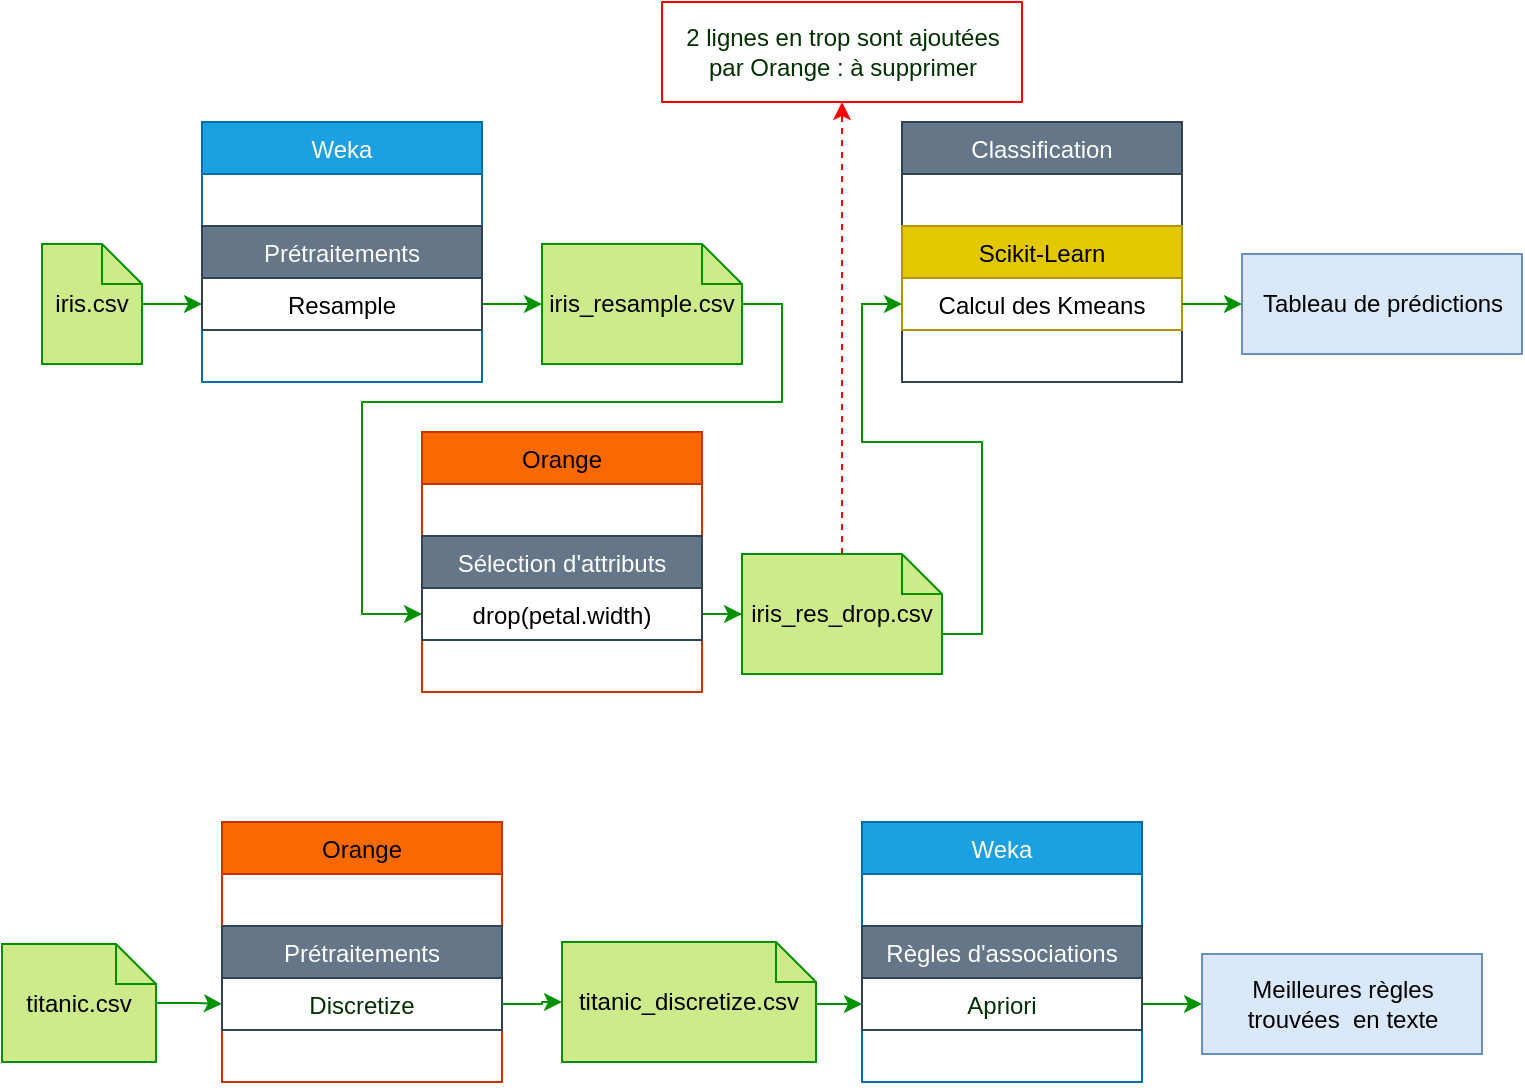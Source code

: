 <mxfile version="18.0.4" type="github" pages="2">
  <diagram id="TEH-tee45DtzhIemd7Sm" name="schéma chaines de traitements">
    <mxGraphModel dx="1607" dy="1087" grid="1" gridSize="10" guides="1" tooltips="1" connect="1" arrows="1" fold="1" page="1" pageScale="1" pageWidth="827" pageHeight="1169" math="0" shadow="0">
      <root>
        <mxCell id="0" />
        <mxCell id="1" parent="0" />
        <mxCell id="fqnQrnvz9RXQJ69IqJUL-22" value="Classification" style="swimlane;fontStyle=0;childLayout=stackLayout;horizontal=1;startSize=26;fillColor=#647687;horizontalStack=0;resizeParent=1;resizeParentMax=0;resizeLast=0;collapsible=1;marginBottom=0;strokeColor=#314354;fontColor=#ffffff;" parent="1" vertex="1">
          <mxGeometry x="480" y="90" width="140" height="130" as="geometry" />
        </mxCell>
        <mxCell id="fqnQrnvz9RXQJ69IqJUL-23" value=" " style="text;strokeColor=none;fillColor=none;align=left;verticalAlign=top;spacingLeft=4;spacingRight=4;overflow=hidden;rotatable=0;points=[[0,0.5],[1,0.5]];portConstraint=eastwest;" parent="fqnQrnvz9RXQJ69IqJUL-22" vertex="1">
          <mxGeometry y="26" width="140" height="26" as="geometry" />
        </mxCell>
        <mxCell id="fqnQrnvz9RXQJ69IqJUL-28" value="Scikit-Learn" style="swimlane;fontStyle=0;childLayout=stackLayout;horizontal=1;startSize=26;fillColor=#e3c800;horizontalStack=0;resizeParent=1;resizeParentMax=0;resizeLast=0;collapsible=1;marginBottom=0;strokeColor=#B09500;fontColor=#000000;" parent="fqnQrnvz9RXQJ69IqJUL-22" vertex="1">
          <mxGeometry y="52" width="140" height="52" as="geometry" />
        </mxCell>
        <mxCell id="fqnQrnvz9RXQJ69IqJUL-29" value="Calcul des Kmeans" style="text;strokeColor=none;fillColor=none;align=center;verticalAlign=top;spacingLeft=4;spacingRight=4;overflow=hidden;rotatable=0;points=[[0,0.5],[1,0.5]];portConstraint=eastwest;" parent="fqnQrnvz9RXQJ69IqJUL-28" vertex="1">
          <mxGeometry y="26" width="140" height="26" as="geometry" />
        </mxCell>
        <mxCell id="fqnQrnvz9RXQJ69IqJUL-30" value=" &#xa;" style="text;strokeColor=none;fillColor=none;align=left;verticalAlign=top;spacingLeft=4;spacingRight=4;overflow=hidden;rotatable=0;points=[[0,0.5],[1,0.5]];portConstraint=eastwest;" parent="fqnQrnvz9RXQJ69IqJUL-22" vertex="1">
          <mxGeometry y="104" width="140" height="26" as="geometry" />
        </mxCell>
        <mxCell id="fqnQrnvz9RXQJ69IqJUL-40" style="edgeStyle=orthogonalEdgeStyle;rounded=0;orthogonalLoop=1;jettySize=auto;html=1;strokeColor=#009100;exitX=0;exitY=0;exitDx=50;exitDy=40;exitPerimeter=0;entryX=0;entryY=0.5;entryDx=0;entryDy=0;" parent="1" source="EBfaIOqDod-WrvutBr52-15" target="fqnQrnvz9RXQJ69IqJUL-18" edge="1">
          <mxGeometry relative="1" as="geometry">
            <mxPoint x="420" y="200" as="sourcePoint" />
            <mxPoint x="400" y="110" as="targetPoint" />
            <Array as="points">
              <mxPoint x="350" y="181" />
              <mxPoint x="420" y="181" />
              <mxPoint x="420" y="230" />
              <mxPoint x="210" y="230" />
              <mxPoint x="210" y="336" />
            </Array>
          </mxGeometry>
        </mxCell>
        <mxCell id="fqnQrnvz9RXQJ69IqJUL-41" style="edgeStyle=orthogonalEdgeStyle;rounded=0;orthogonalLoop=1;jettySize=auto;html=1;strokeColor=#009100;exitX=0;exitY=0;exitDx=100;exitDy=40;exitPerimeter=0;" parent="1" source="MLBpUoz8gYu61RC63qy8-2" target="fqnQrnvz9RXQJ69IqJUL-29" edge="1">
          <mxGeometry relative="1" as="geometry">
            <mxPoint x="690" y="181" as="sourcePoint" />
          </mxGeometry>
        </mxCell>
        <mxCell id="fqnQrnvz9RXQJ69IqJUL-42" value="Tableau de prédictions" style="html=1;strokeColor=#6c8ebf;fillColor=#dae8fc;" parent="1" vertex="1">
          <mxGeometry x="650" y="156" width="140" height="50" as="geometry" />
        </mxCell>
        <mxCell id="fqnQrnvz9RXQJ69IqJUL-43" style="edgeStyle=orthogonalEdgeStyle;rounded=0;orthogonalLoop=1;jettySize=auto;html=1;strokeColor=#009100;" parent="1" source="fqnQrnvz9RXQJ69IqJUL-29" target="fqnQrnvz9RXQJ69IqJUL-42" edge="1">
          <mxGeometry relative="1" as="geometry" />
        </mxCell>
        <mxCell id="fqnQrnvz9RXQJ69IqJUL-47" style="edgeStyle=orthogonalEdgeStyle;rounded=0;orthogonalLoop=1;jettySize=auto;html=1;fontColor=#003000;strokeColor=#009100;entryX=0;entryY=0.5;entryDx=0;entryDy=0;" parent="1" source="fqnQrnvz9RXQJ69IqJUL-34" target="MLBpUoz8gYu61RC63qy8-17" edge="1">
          <mxGeometry relative="1" as="geometry">
            <mxPoint x="670" y="530" as="targetPoint" />
          </mxGeometry>
        </mxCell>
        <mxCell id="fqnQrnvz9RXQJ69IqJUL-49" value="&lt;div&gt;2 lignes en trop sont ajoutées &lt;br&gt;&lt;/div&gt;&lt;div&gt;par Orange : à supprimer&lt;/div&gt;" style="html=1;fontColor=#003000;strokeColor=#FF0000;" parent="1" vertex="1">
          <mxGeometry x="360" y="30" width="180" height="50" as="geometry" />
        </mxCell>
        <mxCell id="fqnQrnvz9RXQJ69IqJUL-50" style="edgeStyle=orthogonalEdgeStyle;rounded=0;orthogonalLoop=1;jettySize=auto;html=1;entryX=0.5;entryY=1;entryDx=0;entryDy=0;fontColor=#003000;strokeColor=#FF0000;dashed=1;exitX=0.5;exitY=0;exitDx=0;exitDy=0;exitPerimeter=0;" parent="1" source="MLBpUoz8gYu61RC63qy8-2" target="fqnQrnvz9RXQJ69IqJUL-49" edge="1">
          <mxGeometry relative="1" as="geometry">
            <mxPoint x="750" y="249" as="sourcePoint" />
          </mxGeometry>
        </mxCell>
        <mxCell id="fqnQrnvz9RXQJ69IqJUL-52" style="edgeStyle=orthogonalEdgeStyle;rounded=0;orthogonalLoop=1;jettySize=auto;html=1;fontColor=#003000;strokeColor=#009100;entryX=0;entryY=0.5;entryDx=0;entryDy=0;entryPerimeter=0;" parent="1" source="fqnQrnvz9RXQJ69IqJUL-18" target="MLBpUoz8gYu61RC63qy8-2" edge="1">
          <mxGeometry relative="1" as="geometry">
            <mxPoint x="610" y="270" as="targetPoint" />
          </mxGeometry>
        </mxCell>
        <mxCell id="EBfaIOqDod-WrvutBr52-14" style="edgeStyle=orthogonalEdgeStyle;rounded=0;orthogonalLoop=1;jettySize=auto;html=1;entryX=0;entryY=0.5;entryDx=0;entryDy=0;strokeColor=#009100;" edge="1" parent="1" source="EBfaIOqDod-WrvutBr52-13" target="fqnQrnvz9RXQJ69IqJUL-6">
          <mxGeometry relative="1" as="geometry" />
        </mxCell>
        <mxCell id="EBfaIOqDod-WrvutBr52-13" value="&lt;div&gt;iris.csv&lt;/div&gt;" style="shape=note;size=20;whiteSpace=wrap;html=1;fillColor=#CDEB8B;strokeColor=#009100;" vertex="1" parent="1">
          <mxGeometry x="50" y="151" width="50" height="60" as="geometry" />
        </mxCell>
        <mxCell id="EBfaIOqDod-WrvutBr52-15" value="&lt;div&gt;iris_resample.csv&lt;/div&gt;" style="shape=note;size=20;whiteSpace=wrap;html=1;fillColor=#CDEB8B;strokeColor=#009100;" vertex="1" parent="1">
          <mxGeometry x="300" y="151" width="100" height="60" as="geometry" />
        </mxCell>
        <mxCell id="EBfaIOqDod-WrvutBr52-16" style="edgeStyle=orthogonalEdgeStyle;rounded=0;orthogonalLoop=1;jettySize=auto;html=1;entryX=0;entryY=0.5;entryDx=0;entryDy=0;entryPerimeter=0;strokeColor=#009100;" edge="1" parent="1" source="fqnQrnvz9RXQJ69IqJUL-6" target="EBfaIOqDod-WrvutBr52-15">
          <mxGeometry relative="1" as="geometry" />
        </mxCell>
        <mxCell id="MLBpUoz8gYu61RC63qy8-2" value="&lt;div&gt;iris_res_drop.csv&lt;/div&gt;" style="shape=note;size=20;whiteSpace=wrap;html=1;fillColor=#CDEB8B;strokeColor=#009100;" vertex="1" parent="1">
          <mxGeometry x="400" y="306" width="100" height="60" as="geometry" />
        </mxCell>
        <mxCell id="fqnQrnvz9RXQJ69IqJUL-5" value="Weka" style="swimlane;fontStyle=0;childLayout=stackLayout;horizontal=1;startSize=26;fillColor=#1ba1e2;horizontalStack=0;resizeParent=1;resizeParentMax=0;resizeLast=0;collapsible=1;marginBottom=0;strokeColor=#006EAF;fontColor=#ffffff;" parent="1" vertex="1">
          <mxGeometry x="130" y="90" width="140" height="130" as="geometry" />
        </mxCell>
        <mxCell id="fqnQrnvz9RXQJ69IqJUL-7" value=" " style="text;strokeColor=none;fillColor=none;align=left;verticalAlign=top;spacingLeft=4;spacingRight=4;overflow=hidden;rotatable=0;points=[[0,0.5],[1,0.5]];portConstraint=eastwest;" parent="fqnQrnvz9RXQJ69IqJUL-5" vertex="1">
          <mxGeometry y="26" width="140" height="26" as="geometry" />
        </mxCell>
        <mxCell id="fqnQrnvz9RXQJ69IqJUL-3" value="Prétraitements" style="swimlane;fontStyle=0;childLayout=stackLayout;horizontal=1;startSize=26;fillColor=#647687;horizontalStack=0;resizeParent=1;resizeParentMax=0;resizeLast=0;collapsible=1;marginBottom=0;strokeColor=#314354;fontColor=#ffffff;" parent="fqnQrnvz9RXQJ69IqJUL-5" vertex="1">
          <mxGeometry y="52" width="140" height="52" as="geometry" />
        </mxCell>
        <mxCell id="fqnQrnvz9RXQJ69IqJUL-6" value="Resample" style="text;strokeColor=none;fillColor=none;align=center;verticalAlign=top;spacingLeft=4;spacingRight=4;overflow=hidden;rotatable=0;points=[[0,0.5],[1,0.5]];portConstraint=eastwest;" parent="fqnQrnvz9RXQJ69IqJUL-3" vertex="1">
          <mxGeometry y="26" width="140" height="26" as="geometry" />
        </mxCell>
        <mxCell id="fqnQrnvz9RXQJ69IqJUL-4" value=" " style="text;strokeColor=none;fillColor=none;align=left;verticalAlign=top;spacingLeft=4;spacingRight=4;overflow=hidden;rotatable=0;points=[[0,0.5],[1,0.5]];portConstraint=eastwest;" parent="fqnQrnvz9RXQJ69IqJUL-5" vertex="1">
          <mxGeometry y="104" width="140" height="26" as="geometry" />
        </mxCell>
        <mxCell id="fqnQrnvz9RXQJ69IqJUL-17" value="Orange" style="swimlane;fontStyle=0;childLayout=stackLayout;horizontal=1;startSize=26;fillColor=#fa6800;horizontalStack=0;resizeParent=1;resizeParentMax=0;resizeLast=0;collapsible=1;marginBottom=0;strokeColor=#C73500;fontColor=#000000;" parent="1" vertex="1">
          <mxGeometry x="240" y="245" width="140" height="130" as="geometry" />
        </mxCell>
        <mxCell id="fqnQrnvz9RXQJ69IqJUL-21" value=" &#xa;" style="text;strokeColor=none;fillColor=none;align=left;verticalAlign=top;spacingLeft=4;spacingRight=4;overflow=hidden;rotatable=0;points=[[0,0.5],[1,0.5]];portConstraint=eastwest;" parent="fqnQrnvz9RXQJ69IqJUL-17" vertex="1">
          <mxGeometry y="26" width="140" height="26" as="geometry" />
        </mxCell>
        <mxCell id="fqnQrnvz9RXQJ69IqJUL-13" value="Sélection d&#39;attributs" style="swimlane;fontStyle=0;childLayout=stackLayout;horizontal=1;startSize=26;fillColor=#647687;horizontalStack=0;resizeParent=1;resizeParentMax=0;resizeLast=0;collapsible=1;marginBottom=0;strokeColor=#314354;fontColor=#ffffff;" parent="fqnQrnvz9RXQJ69IqJUL-17" vertex="1">
          <mxGeometry y="52" width="140" height="52" as="geometry" />
        </mxCell>
        <mxCell id="fqnQrnvz9RXQJ69IqJUL-18" value="drop(petal.width)" style="text;strokeColor=none;fillColor=none;align=center;verticalAlign=top;spacingLeft=4;spacingRight=4;overflow=hidden;rotatable=0;points=[[0,0.5],[1,0.5]];portConstraint=eastwest;" parent="fqnQrnvz9RXQJ69IqJUL-13" vertex="1">
          <mxGeometry y="26" width="140" height="26" as="geometry" />
        </mxCell>
        <mxCell id="fqnQrnvz9RXQJ69IqJUL-14" value=" " style="text;strokeColor=none;fillColor=none;align=left;verticalAlign=top;spacingLeft=4;spacingRight=4;overflow=hidden;rotatable=0;points=[[0,0.5],[1,0.5]];portConstraint=eastwest;" parent="fqnQrnvz9RXQJ69IqJUL-17" vertex="1">
          <mxGeometry y="104" width="140" height="26" as="geometry" />
        </mxCell>
        <mxCell id="MLBpUoz8gYu61RC63qy8-8" style="edgeStyle=orthogonalEdgeStyle;rounded=0;orthogonalLoop=1;jettySize=auto;html=1;entryX=0;entryY=0.5;entryDx=0;entryDy=0;strokeColor=#009100;" edge="1" parent="1" source="MLBpUoz8gYu61RC63qy8-6" target="MLBpUoz8gYu61RC63qy8-13">
          <mxGeometry relative="1" as="geometry">
            <mxPoint x="143" y="531" as="targetPoint" />
          </mxGeometry>
        </mxCell>
        <mxCell id="MLBpUoz8gYu61RC63qy8-6" value="&lt;div&gt;titanic.csv&lt;/div&gt;" style="shape=note;size=20;whiteSpace=wrap;html=1;fillColor=#CDEB8B;strokeColor=#009100;" vertex="1" parent="1">
          <mxGeometry x="30" y="501" width="77" height="59" as="geometry" />
        </mxCell>
        <mxCell id="fqnQrnvz9RXQJ69IqJUL-33" value="Weka" style="swimlane;fontStyle=0;childLayout=stackLayout;horizontal=1;startSize=26;fillColor=#1ba1e2;horizontalStack=0;resizeParent=1;resizeParentMax=0;resizeLast=0;collapsible=1;marginBottom=0;strokeColor=#006EAF;fontColor=#ffffff;" parent="1" vertex="1">
          <mxGeometry x="460" y="440" width="140" height="130" as="geometry" />
        </mxCell>
        <mxCell id="fqnQrnvz9RXQJ69IqJUL-37" value=" &#xa;" style="text;strokeColor=none;fillColor=none;align=left;verticalAlign=top;spacingLeft=4;spacingRight=4;overflow=hidden;rotatable=0;points=[[0,0.5],[1,0.5]];portConstraint=eastwest;" parent="fqnQrnvz9RXQJ69IqJUL-33" vertex="1">
          <mxGeometry y="26" width="140" height="26" as="geometry" />
        </mxCell>
        <mxCell id="fqnQrnvz9RXQJ69IqJUL-31" value="Règles d&#39;associations" style="swimlane;fontStyle=0;childLayout=stackLayout;horizontal=1;startSize=26;fillColor=#647687;horizontalStack=0;resizeParent=1;resizeParentMax=0;resizeLast=0;collapsible=1;marginBottom=0;strokeColor=#314354;fontColor=#ffffff;" parent="fqnQrnvz9RXQJ69IqJUL-33" vertex="1">
          <mxGeometry y="52" width="140" height="52" as="geometry" />
        </mxCell>
        <mxCell id="fqnQrnvz9RXQJ69IqJUL-34" value="Apriori" style="text;align=center;fontStyle=0;verticalAlign=middle;spacingLeft=3;spacingRight=3;strokeColor=none;rotatable=0;points=[[0,0.5],[1,0.5]];portConstraint=eastwest;fontColor=#003000;" parent="fqnQrnvz9RXQJ69IqJUL-31" vertex="1">
          <mxGeometry y="26" width="140" height="26" as="geometry" />
        </mxCell>
        <mxCell id="fqnQrnvz9RXQJ69IqJUL-32" value=" " style="text;strokeColor=none;fillColor=none;align=left;verticalAlign=top;spacingLeft=4;spacingRight=4;overflow=hidden;rotatable=0;points=[[0,0.5],[1,0.5]];portConstraint=eastwest;" parent="fqnQrnvz9RXQJ69IqJUL-33" vertex="1">
          <mxGeometry y="104" width="140" height="26" as="geometry" />
        </mxCell>
        <mxCell id="MLBpUoz8gYu61RC63qy8-9" style="edgeStyle=orthogonalEdgeStyle;rounded=0;orthogonalLoop=1;jettySize=auto;html=1;entryX=0;entryY=0.5;entryDx=0;entryDy=0;strokeColor=#009100;exitX=0;exitY=0;exitDx=77;exitDy=39.5;exitPerimeter=0;" edge="1" parent="1" source="MLBpUoz8gYu61RC63qy8-15" target="fqnQrnvz9RXQJ69IqJUL-34">
          <mxGeometry relative="1" as="geometry">
            <mxPoint x="280" y="531" as="sourcePoint" />
            <Array as="points">
              <mxPoint x="387" y="531" />
            </Array>
          </mxGeometry>
        </mxCell>
        <mxCell id="MLBpUoz8gYu61RC63qy8-10" value="Orange" style="swimlane;fontStyle=0;childLayout=stackLayout;horizontal=1;startSize=26;fillColor=#fa6800;horizontalStack=0;resizeParent=1;resizeParentMax=0;resizeLast=0;collapsible=1;marginBottom=0;strokeColor=#C73500;fontColor=#000000;" vertex="1" parent="1">
          <mxGeometry x="140" y="440" width="140" height="130" as="geometry" />
        </mxCell>
        <mxCell id="MLBpUoz8gYu61RC63qy8-11" value=" &#xa;" style="text;strokeColor=none;fillColor=none;align=left;verticalAlign=top;spacingLeft=4;spacingRight=4;overflow=hidden;rotatable=0;points=[[0,0.5],[1,0.5]];portConstraint=eastwest;" vertex="1" parent="MLBpUoz8gYu61RC63qy8-10">
          <mxGeometry y="26" width="140" height="26" as="geometry" />
        </mxCell>
        <mxCell id="MLBpUoz8gYu61RC63qy8-12" value="Prétraitements" style="swimlane;fontStyle=0;childLayout=stackLayout;horizontal=1;startSize=26;fillColor=#647687;horizontalStack=0;resizeParent=1;resizeParentMax=0;resizeLast=0;collapsible=1;marginBottom=0;strokeColor=#314354;fontColor=#ffffff;" vertex="1" parent="MLBpUoz8gYu61RC63qy8-10">
          <mxGeometry y="52" width="140" height="52" as="geometry" />
        </mxCell>
        <mxCell id="MLBpUoz8gYu61RC63qy8-13" value="Discretize" style="text;align=center;fontStyle=0;verticalAlign=middle;spacingLeft=3;spacingRight=3;strokeColor=none;rotatable=0;points=[[0,0.5],[1,0.5]];portConstraint=eastwest;fontColor=#003000;" vertex="1" parent="MLBpUoz8gYu61RC63qy8-12">
          <mxGeometry y="26" width="140" height="26" as="geometry" />
        </mxCell>
        <mxCell id="MLBpUoz8gYu61RC63qy8-14" value=" " style="text;strokeColor=none;fillColor=none;align=left;verticalAlign=top;spacingLeft=4;spacingRight=4;overflow=hidden;rotatable=0;points=[[0,0.5],[1,0.5]];portConstraint=eastwest;" vertex="1" parent="MLBpUoz8gYu61RC63qy8-10">
          <mxGeometry y="104" width="140" height="26" as="geometry" />
        </mxCell>
        <mxCell id="MLBpUoz8gYu61RC63qy8-15" value="&lt;div&gt;titanic_discretize.csv&lt;/div&gt;" style="shape=note;size=20;whiteSpace=wrap;html=1;fillColor=#CDEB8B;strokeColor=#009100;" vertex="1" parent="1">
          <mxGeometry x="310" y="500" width="127" height="60" as="geometry" />
        </mxCell>
        <mxCell id="MLBpUoz8gYu61RC63qy8-16" style="edgeStyle=orthogonalEdgeStyle;rounded=0;orthogonalLoop=1;jettySize=auto;html=1;entryX=0;entryY=0.5;entryDx=0;entryDy=0;entryPerimeter=0;strokeColor=#009100;" edge="1" parent="1" source="MLBpUoz8gYu61RC63qy8-13" target="MLBpUoz8gYu61RC63qy8-15">
          <mxGeometry relative="1" as="geometry" />
        </mxCell>
        <mxCell id="MLBpUoz8gYu61RC63qy8-17" value="&lt;div&gt;Meilleures règles &lt;br&gt;&lt;/div&gt;&lt;div&gt;trouvées&amp;nbsp; en texte&lt;/div&gt;" style="html=1;strokeColor=#6c8ebf;fillColor=#dae8fc;" vertex="1" parent="1">
          <mxGeometry x="630" y="506" width="140" height="50" as="geometry" />
        </mxCell>
      </root>
    </mxGraphModel>
  </diagram>
  <diagram id="2OIfBOYB064VUCYHGb0N" name="Page-2">
    <mxGraphModel dx="482" dy="326" grid="1" gridSize="10" guides="1" tooltips="1" connect="1" arrows="1" fold="1" page="1" pageScale="1" pageWidth="827" pageHeight="1169" math="0" shadow="0">
      <root>
        <mxCell id="0" />
        <mxCell id="1" parent="0" />
      </root>
    </mxGraphModel>
  </diagram>
</mxfile>
